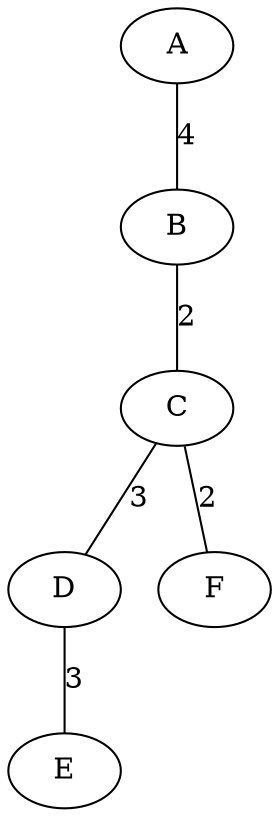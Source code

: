 /**
* Copyright (C) 2019 Ritik Jain
* Graph File generated by Minimum Spanning Tree Generator ver 1.0.0
* Licensed under GNU Public License
*/

graph output
{
//Vertices
A;
B;
C;
D;
F;
E;

//Edges
B--C [label="2"];
C--F [label="2"];
C--D [label="3"];
D--E [label="3"];
A--B [label="4"];
}
//End of graph
